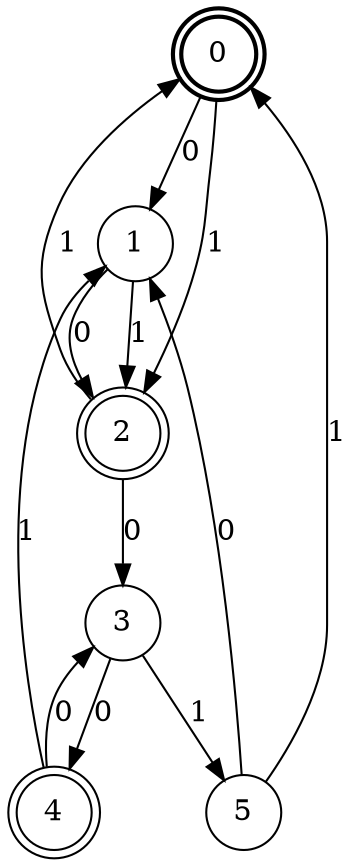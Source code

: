 digraph Automat {
    node [shape = circle];
    0 [style = "bold"];
    0 [peripheries=2]
    0 -> 1 [label = "0"];
    0 -> 2 [label = "1"];
    1 -> 2 [label = "0"];
    1 -> 2 [label = "1"];
    2 [peripheries=2]
    2 -> 3 [label = "0"];
    2 -> 0 [label = "1"];
    3 -> 4 [label = "0"];
    3 -> 5 [label = "1"];
    4 [peripheries=2]
    4 -> 3 [label = "0"];
    4 -> 1 [label = "1"];
    5 -> 1 [label = "0"];
    5 -> 0 [label = "1"];
}
